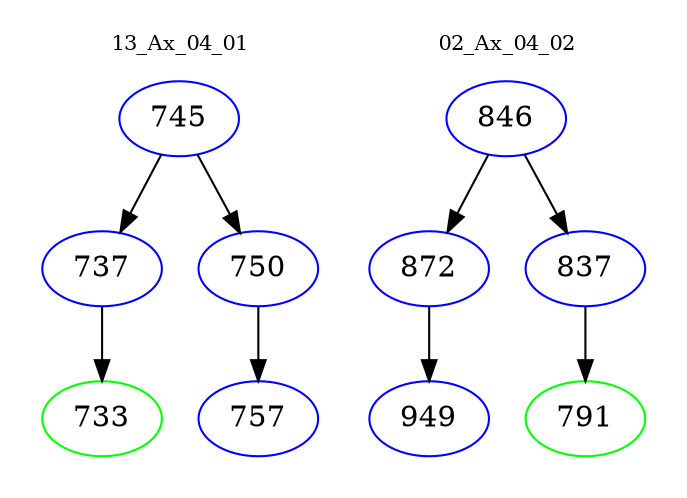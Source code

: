 digraph{
subgraph cluster_0 {
color = white
label = "13_Ax_04_01";
fontsize=10;
T0_745 [label="745", color="blue"]
T0_745 -> T0_737 [color="black"]
T0_737 [label="737", color="blue"]
T0_737 -> T0_733 [color="black"]
T0_733 [label="733", color="green"]
T0_745 -> T0_750 [color="black"]
T0_750 [label="750", color="blue"]
T0_750 -> T0_757 [color="black"]
T0_757 [label="757", color="blue"]
}
subgraph cluster_1 {
color = white
label = "02_Ax_04_02";
fontsize=10;
T1_846 [label="846", color="blue"]
T1_846 -> T1_872 [color="black"]
T1_872 [label="872", color="blue"]
T1_872 -> T1_949 [color="black"]
T1_949 [label="949", color="blue"]
T1_846 -> T1_837 [color="black"]
T1_837 [label="837", color="blue"]
T1_837 -> T1_791 [color="black"]
T1_791 [label="791", color="green"]
}
}
